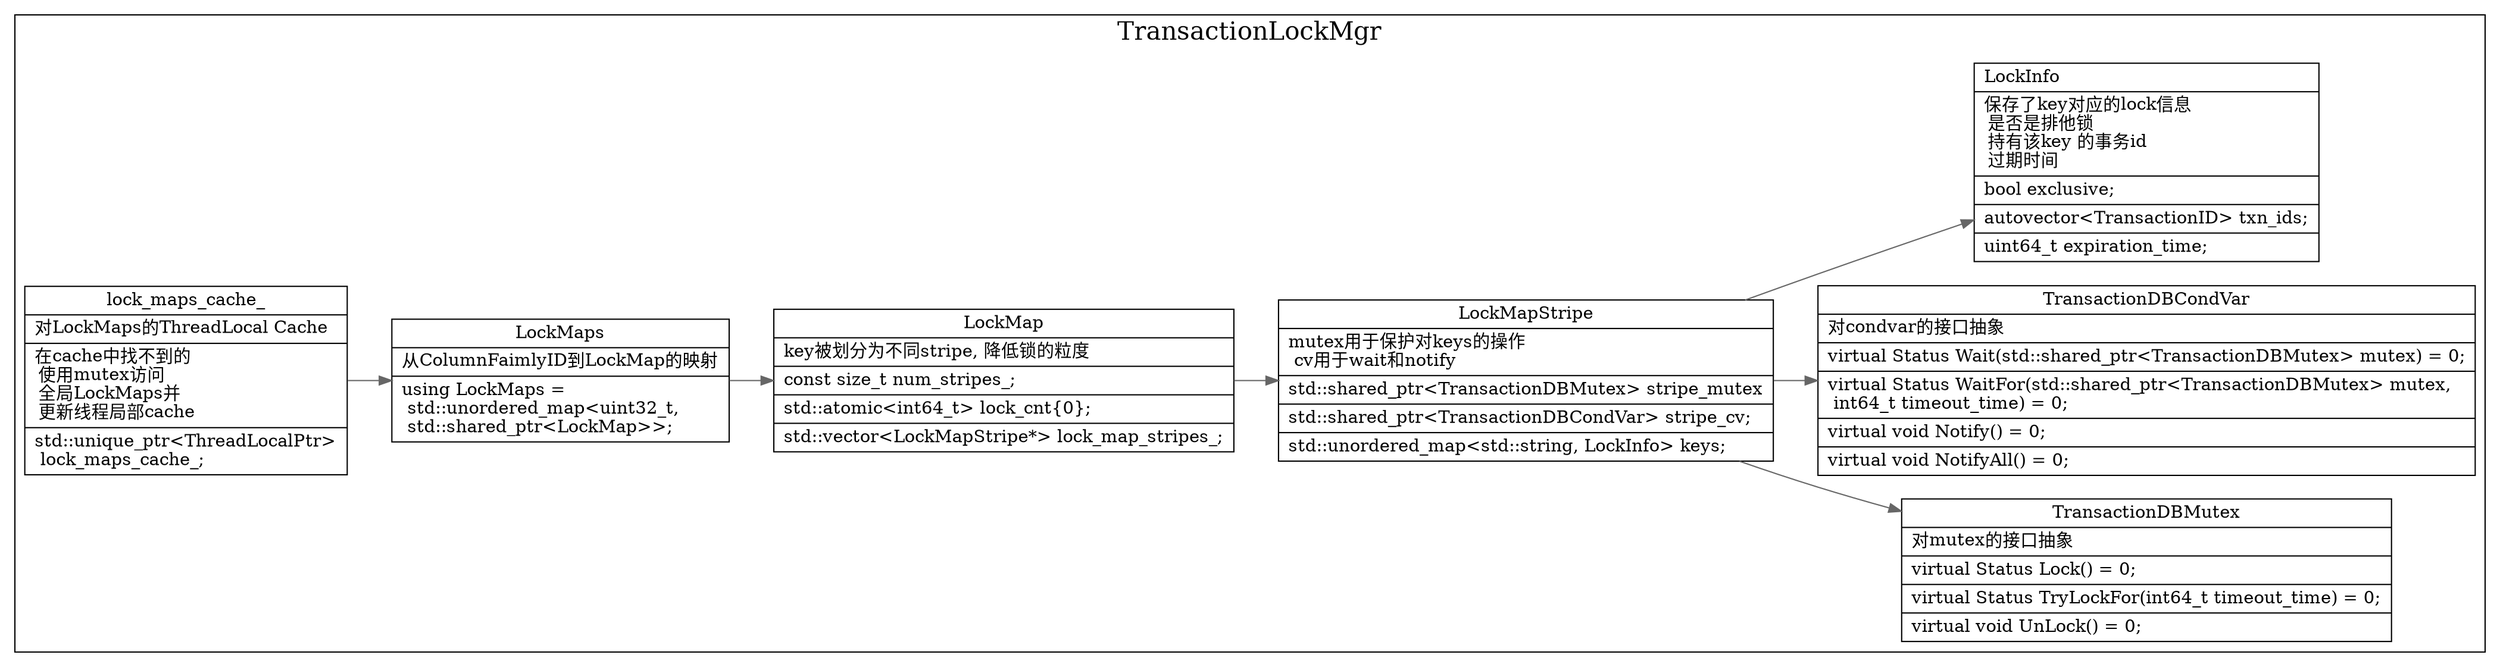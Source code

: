 digraph transaction_lock_level {
  node[shape=box];
  edge[color=gray40];
  newrank=true;
  rankdir=LR;
  subgraph cluster_TransactionLockMgr {
    graph[label="TransactionLockMgr";fontsize=20;];
    lock_maps_cache_[
      shape="record";
      label="{{
        lock_maps_cache_|
          对LockMaps的ThreadLocal Cache\l|
          在cache中找不到的\l 
          使用mutex访问\l
          全局LockMaps并\l 
          更新线程局部cache\l|
          std::unique_ptr\<ThreadLocalPtr\>\l lock_maps_cache_;\l
      }}";
    ];
    lock_maps_cache_ -> LockMaps;
    LockMaps[
      shape="record"
      label="{{
        LockMaps|
          从ColumnFaimlyID到LockMap的映射\l|
          using LockMaps =\l 
          std::unordered_map\<uint32_t, \l 
          std::shared_ptr\<LockMap\>\>;\l
      }}"
    ];
    LockMaps -> LockMap;

    LockMap[
      shape="record";
      label="{{
        LockMap|
          key被划分为不同stripe, 降低锁的粒度\l|
          const size_t num_stripes_;\l|
          std::atomic\<int64_t\> lock_cnt\{0\};\l|
          std::vector\<LockMapStripe*\> lock_map_stripes_;\l
      }}"
    ];

    LockMap -> LockMapStripe;
    LockMapStripe[
      shape="record"
        label="{{
          LockMapStripe|
            mutex用于保护对keys的操作\l
            cv用于wait和notify\l|
            <stripe_mutex> std::shared_ptr\<TransactionDBMutex\> stripe_mutex\l|
            <stripe_cv> std::shared_ptr\<TransactionDBCondVar\> stripe_cv;\l|
            <LockInfo> std::unordered_map\<std::string, LockInfo\> keys;\l
        }}"
    ];
    LockMapStripe -> {
      TransactionDBMutex;
      TransactionDBCondVar;
      LockInfo;
    }
    TransactionDBMutex[
      shape="record"
        label="{{
          TransactionDBMutex|
          对mutex的接口抽象\l|
            virtual Status Lock() = 0;\l|
            virtual Status TryLockFor(int64_t timeout_time) = 0;\l|
            virtual void UnLock() = 0;\l
        }}"
    ];
    TransactionDBCondVar[
      shape="record"
        label="{{
          TransactionDBCondVar|
          对condvar的接口抽象\l|
            virtual Status Wait(std::shared_ptr\<TransactionDBMutex\> mutex) = 0;\l|
            virtual Status WaitFor(std::shared_ptr\<TransactionDBMutex\> mutex,\l
                int64_t timeout_time) = 0;\l|
            virtual void Notify() = 0;\l|
            virtual void NotifyAll() = 0;\l
        }}"
    ];
    LockInfo[
      shape="record"
        label="{{
          LockInfo\l|
          保存了key对应的lock信息\l
          是否是排他锁\l 
          持有该key 的事务id\l 
          过期时间\l|
            bool exclusive;\l|
            autovector\<TransactionID\> txn_ids;\l|
            uint64_t expiration_time;\l
        }}"
    ];
  } // end of TransactionLockMgr
}
